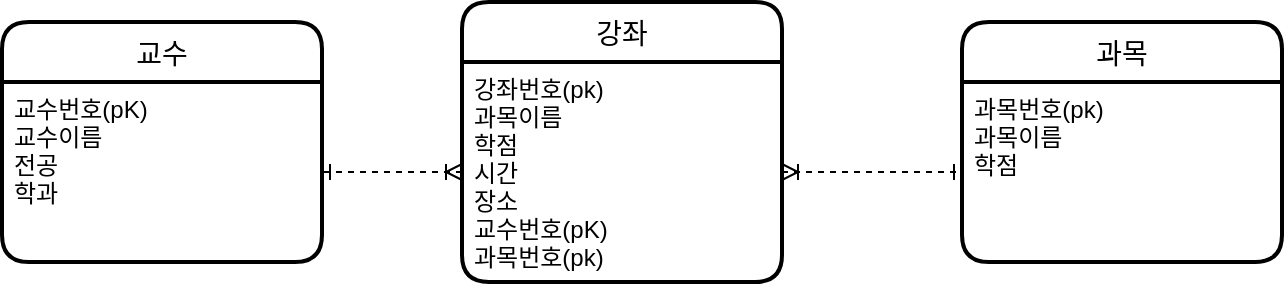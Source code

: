 <mxfile version="20.8.20" type="device"><diagram name="페이지-1" id="UqDAureNuKqAP1yd27BF"><mxGraphModel dx="1195" dy="589" grid="1" gridSize="10" guides="1" tooltips="1" connect="1" arrows="1" fold="1" page="1" pageScale="1" pageWidth="827" pageHeight="1169" math="0" shadow="0"><root><mxCell id="0"/><mxCell id="1" parent="0"/><mxCell id="fxM0i_LKaf9OFWQ8iJ---19" value="과목" style="swimlane;childLayout=stackLayout;horizontal=1;startSize=30;horizontalStack=0;rounded=1;fontSize=14;fontStyle=0;strokeWidth=2;resizeParent=0;resizeLast=1;shadow=0;dashed=0;align=center;" vertex="1" parent="1"><mxGeometry x="570" y="140" width="160" height="120" as="geometry"/></mxCell><mxCell id="fxM0i_LKaf9OFWQ8iJ---20" value="과목번호(pk)&#10;과목이름&#10;학점" style="align=left;strokeColor=none;fillColor=none;spacingLeft=4;fontSize=12;verticalAlign=top;resizable=0;rotatable=0;part=1;" vertex="1" parent="fxM0i_LKaf9OFWQ8iJ---19"><mxGeometry y="30" width="160" height="90" as="geometry"/></mxCell><mxCell id="fxM0i_LKaf9OFWQ8iJ---21" value="교수" style="swimlane;childLayout=stackLayout;horizontal=1;startSize=30;horizontalStack=0;rounded=1;fontSize=14;fontStyle=0;strokeWidth=2;resizeParent=0;resizeLast=1;shadow=0;dashed=0;align=center;" vertex="1" parent="1"><mxGeometry x="90" y="140" width="160" height="120" as="geometry"><mxRectangle x="90" y="140" width="80" height="30" as="alternateBounds"/></mxGeometry></mxCell><mxCell id="fxM0i_LKaf9OFWQ8iJ---22" value="교수번호(pK)&#10;교수이름&#10;전공&#10;학과&#10;" style="align=left;strokeColor=none;fillColor=none;spacingLeft=4;fontSize=12;verticalAlign=top;resizable=0;rotatable=0;part=1;" vertex="1" parent="fxM0i_LKaf9OFWQ8iJ---21"><mxGeometry y="30" width="160" height="90" as="geometry"/></mxCell><mxCell id="fxM0i_LKaf9OFWQ8iJ---23" value="강좌" style="swimlane;childLayout=stackLayout;horizontal=1;startSize=30;horizontalStack=0;rounded=1;fontSize=14;fontStyle=0;strokeWidth=2;resizeParent=0;resizeLast=1;shadow=0;dashed=0;align=center;" vertex="1" parent="1"><mxGeometry x="320" y="130" width="160" height="140" as="geometry"/></mxCell><mxCell id="fxM0i_LKaf9OFWQ8iJ---24" value="강좌번호(pk)&#10;과목이름&#10;학점&#10;시간&#10;장소&#10;교수번호(pK)&#10;과목번호(pk)" style="align=left;strokeColor=none;fillColor=none;spacingLeft=4;fontSize=12;verticalAlign=top;resizable=0;rotatable=0;part=1;" vertex="1" parent="fxM0i_LKaf9OFWQ8iJ---23"><mxGeometry y="30" width="160" height="110" as="geometry"/></mxCell><mxCell id="fxM0i_LKaf9OFWQ8iJ---27" style="edgeStyle=orthogonalEdgeStyle;rounded=0;orthogonalLoop=1;jettySize=auto;html=1;startArrow=ERoneToMany;startFill=0;endArrow=ERone;endFill=0;dashed=1;" edge="1" parent="1" source="fxM0i_LKaf9OFWQ8iJ---24" target="fxM0i_LKaf9OFWQ8iJ---22"><mxGeometry relative="1" as="geometry"/></mxCell><mxCell id="fxM0i_LKaf9OFWQ8iJ---28" value="" style="edgeStyle=orthogonalEdgeStyle;rounded=0;orthogonalLoop=1;jettySize=auto;html=1;startArrow=ERoneToMany;startFill=0;endArrow=ERone;endFill=0;dashed=1;" edge="1" parent="1" source="fxM0i_LKaf9OFWQ8iJ---24" target="fxM0i_LKaf9OFWQ8iJ---20"><mxGeometry relative="1" as="geometry"/></mxCell></root></mxGraphModel></diagram></mxfile>